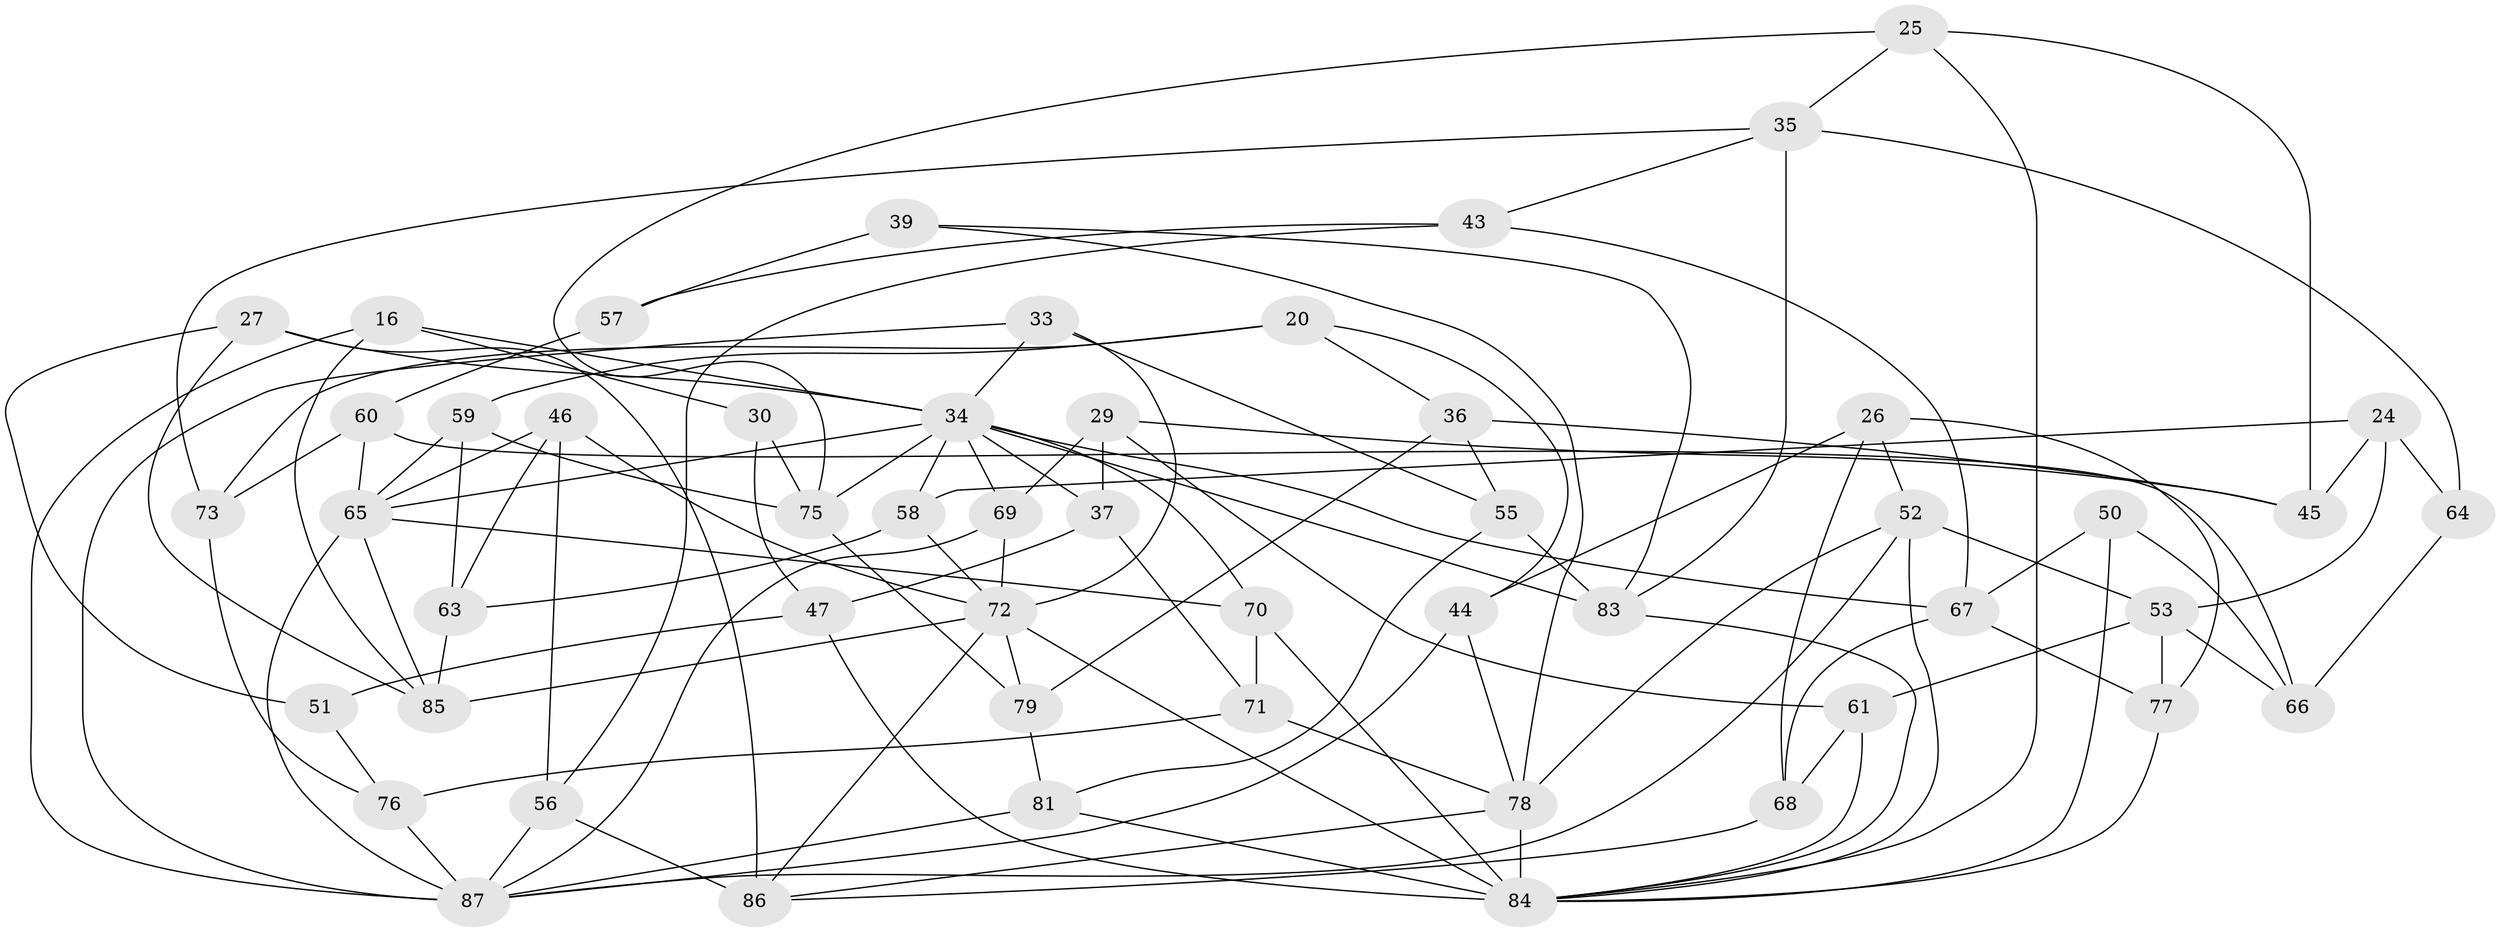 // original degree distribution, {4: 1.0}
// Generated by graph-tools (version 1.1) at 2025/03/03/04/25 22:03:30]
// undirected, 52 vertices, 119 edges
graph export_dot {
graph [start="1"]
  node [color=gray90,style=filled];
  16 [super="+14"];
  20;
  24 [super="+17"];
  25;
  26;
  27 [super="+1"];
  29;
  30;
  33;
  34 [super="+12+28"];
  35 [super="+3"];
  36;
  37;
  39;
  43;
  44;
  45;
  46;
  47;
  50;
  51;
  52 [super="+21"];
  53 [super="+32"];
  55;
  56;
  57 [super="+38"];
  58;
  59;
  60 [super="+49"];
  61;
  63;
  64;
  65 [super="+2+5"];
  66;
  67 [super="+48"];
  68;
  69;
  70 [super="+15"];
  71;
  72 [super="+7+11+22"];
  73;
  75 [super="+13"];
  76;
  77;
  78 [super="+74+41"];
  79;
  81;
  83 [super="+40"];
  84 [super="+8+23+19+82"];
  85 [super="+80"];
  86 [super="+9"];
  87 [super="+62"];
  16 -- 34;
  16 -- 30 [weight=2];
  16 -- 85;
  16 -- 87 [weight=2];
  20 -- 44;
  20 -- 73;
  20 -- 59;
  20 -- 36;
  24 -- 64 [weight=2];
  24 -- 53 [weight=2];
  24 -- 58;
  24 -- 45;
  25 -- 84;
  25 -- 45;
  25 -- 35;
  25 -- 75;
  26 -- 44;
  26 -- 77;
  26 -- 68;
  26 -- 52;
  27 -- 51 [weight=2];
  27 -- 85;
  27 -- 86 [weight=2];
  27 -- 34;
  29 -- 69;
  29 -- 45;
  29 -- 37;
  29 -- 61;
  30 -- 75;
  30 -- 47;
  33 -- 55;
  33 -- 87;
  33 -- 72;
  33 -- 34;
  34 -- 75 [weight=2];
  34 -- 67;
  34 -- 65;
  34 -- 58;
  34 -- 69;
  34 -- 37;
  34 -- 70;
  34 -- 83;
  35 -- 73;
  35 -- 83 [weight=2];
  35 -- 64;
  35 -- 43;
  36 -- 79;
  36 -- 45;
  36 -- 55;
  37 -- 47;
  37 -- 71;
  39 -- 83;
  39 -- 57 [weight=2];
  39 -- 78;
  43 -- 56;
  43 -- 57;
  43 -- 67;
  44 -- 87;
  44 -- 78;
  46 -- 56;
  46 -- 63;
  46 -- 65;
  46 -- 72;
  47 -- 51;
  47 -- 84;
  50 -- 66;
  50 -- 67 [weight=2];
  50 -- 84;
  51 -- 76;
  52 -- 87;
  52 -- 84;
  52 -- 78 [weight=2];
  52 -- 53;
  53 -- 61;
  53 -- 66;
  53 -- 77;
  55 -- 81;
  55 -- 83;
  56 -- 86;
  56 -- 87;
  57 -- 60 [weight=3];
  58 -- 63;
  58 -- 72;
  59 -- 75;
  59 -- 63;
  59 -- 65;
  60 -- 65;
  60 -- 66;
  60 -- 73;
  61 -- 68;
  61 -- 84;
  63 -- 85;
  64 -- 66;
  65 -- 70 [weight=2];
  65 -- 87;
  65 -- 85;
  67 -- 77;
  67 -- 68;
  68 -- 86;
  69 -- 87;
  69 -- 72;
  70 -- 71;
  70 -- 84 [weight=2];
  71 -- 76;
  71 -- 78;
  72 -- 85 [weight=2];
  72 -- 79;
  72 -- 84 [weight=2];
  72 -- 86;
  73 -- 76;
  75 -- 79;
  76 -- 87;
  77 -- 84;
  78 -- 84 [weight=4];
  78 -- 86;
  79 -- 81;
  81 -- 87;
  81 -- 84;
  83 -- 84;
}
